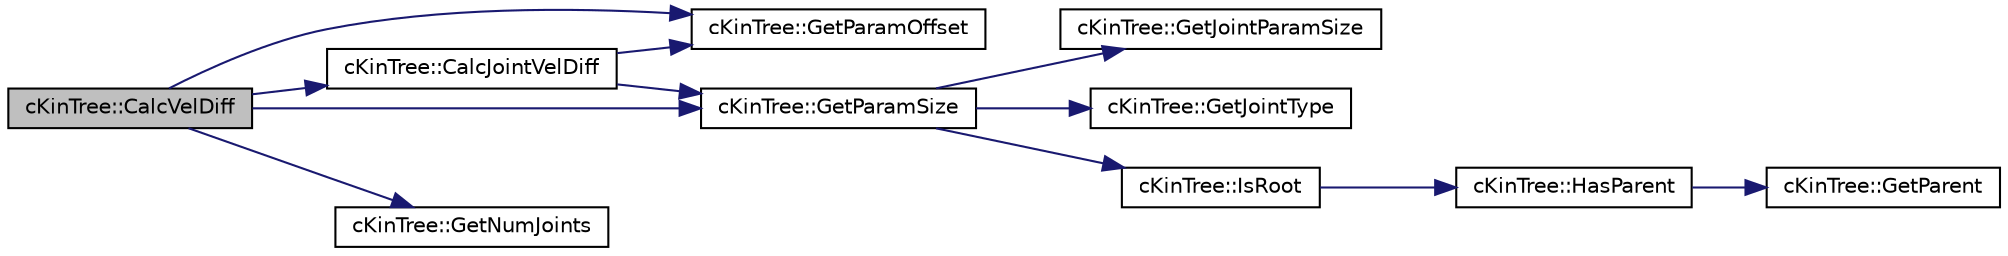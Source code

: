 digraph "cKinTree::CalcVelDiff"
{
 // LATEX_PDF_SIZE
  edge [fontname="Helvetica",fontsize="10",labelfontname="Helvetica",labelfontsize="10"];
  node [fontname="Helvetica",fontsize="10",shape=record];
  rankdir="LR";
  Node1 [label="cKinTree::CalcVelDiff",height=0.2,width=0.4,color="black", fillcolor="grey75", style="filled", fontcolor="black",tooltip=" "];
  Node1 -> Node2 [color="midnightblue",fontsize="10",style="solid",fontname="Helvetica"];
  Node2 [label="cKinTree::CalcJointVelDiff",height=0.2,width=0.4,color="black", fillcolor="white", style="filled",URL="$classc_kin_tree.html#a74bd368ed3b47eb5b6dd92e2b188a937",tooltip=" "];
  Node2 -> Node3 [color="midnightblue",fontsize="10",style="solid",fontname="Helvetica"];
  Node3 [label="cKinTree::GetParamOffset",height=0.2,width=0.4,color="black", fillcolor="white", style="filled",URL="$classc_kin_tree.html#aba4aced4cc6c401006617e288e84e723",tooltip=" "];
  Node2 -> Node4 [color="midnightblue",fontsize="10",style="solid",fontname="Helvetica"];
  Node4 [label="cKinTree::GetParamSize",height=0.2,width=0.4,color="black", fillcolor="white", style="filled",URL="$classc_kin_tree.html#ad5d21e19a354b6e8f5406e9167f12161",tooltip=" "];
  Node4 -> Node5 [color="midnightblue",fontsize="10",style="solid",fontname="Helvetica"];
  Node5 [label="cKinTree::GetJointParamSize",height=0.2,width=0.4,color="black", fillcolor="white", style="filled",URL="$classc_kin_tree.html#a9c308e9e4654d96bcc47ba02770a06ea",tooltip=" "];
  Node4 -> Node6 [color="midnightblue",fontsize="10",style="solid",fontname="Helvetica"];
  Node6 [label="cKinTree::GetJointType",height=0.2,width=0.4,color="black", fillcolor="white", style="filled",URL="$classc_kin_tree.html#a891d52af51a7a1bced694634c2f70ee9",tooltip=" "];
  Node4 -> Node7 [color="midnightblue",fontsize="10",style="solid",fontname="Helvetica"];
  Node7 [label="cKinTree::IsRoot",height=0.2,width=0.4,color="black", fillcolor="white", style="filled",URL="$classc_kin_tree.html#ab4c2a8b42b254dc54e15e71684045a0a",tooltip=" "];
  Node7 -> Node8 [color="midnightblue",fontsize="10",style="solid",fontname="Helvetica"];
  Node8 [label="cKinTree::HasParent",height=0.2,width=0.4,color="black", fillcolor="white", style="filled",URL="$classc_kin_tree.html#a434aca959d5ef55a491381c7b8d90527",tooltip=" "];
  Node8 -> Node9 [color="midnightblue",fontsize="10",style="solid",fontname="Helvetica"];
  Node9 [label="cKinTree::GetParent",height=0.2,width=0.4,color="black", fillcolor="white", style="filled",URL="$classc_kin_tree.html#a593b283c1ce6a9fa8eb75cb9dc7396f6",tooltip=" "];
  Node1 -> Node10 [color="midnightblue",fontsize="10",style="solid",fontname="Helvetica"];
  Node10 [label="cKinTree::GetNumJoints",height=0.2,width=0.4,color="black", fillcolor="white", style="filled",URL="$classc_kin_tree.html#ac840b501e27e6ce46d208b7d033f21d4",tooltip=" "];
  Node1 -> Node3 [color="midnightblue",fontsize="10",style="solid",fontname="Helvetica"];
  Node1 -> Node4 [color="midnightblue",fontsize="10",style="solid",fontname="Helvetica"];
}
